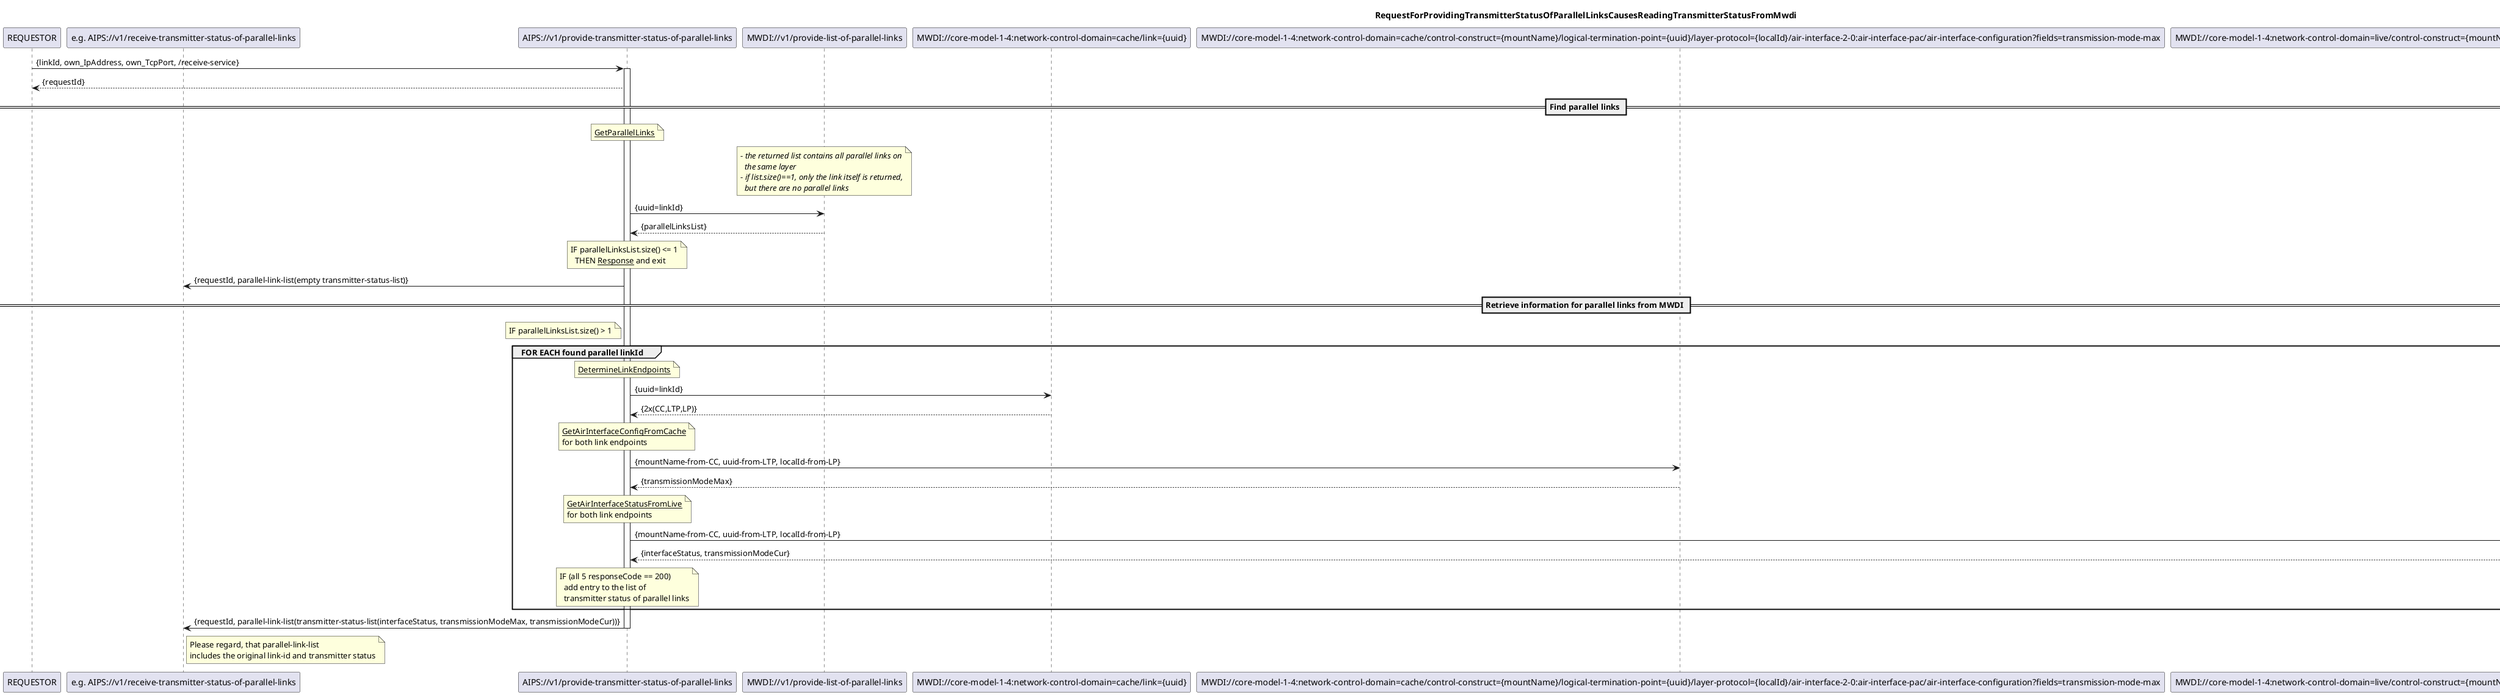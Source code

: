 @startuml 601_provideTransmitterStatusOfParallelLinks
skinparam responseMessageBelowArrow true

title
RequestForProvidingTransmitterStatusOfParallelLinksCausesReadingTransmitterStatusFromMwdi
end title

participant "REQUESTOR" as requestor
participant "e.g. AIPS://v1/receive-transmitter-status-of-parallel-links" as delivery
participant "AIPS://v1/provide-transmitter-status-of-parallel-links" as provideStatus
participant "MWDI://v1/provide-list-of-parallel-links" as mwdiParallelLink
participant "MWDI://core-model-1-4:network-control-domain=cache/link={uuid}" as resolver
participant "MWDI://core-model-1-4:network-control-domain=cache/control-construct={mountName}/logical-termination-point={uuid}/layer-protocol={localId}/air-interface-2-0:air-interface-pac/air-interface-configuration?fields=transmission-mode-max" as mwdiAirIfConfig
participant "MWDI://core-model-1-4:network-control-domain=live/control-construct={mountName}/logical-termination-point={uuid}/layer-protocol={localId}/air-interface-2-0:air-interface-pac/air-interface-status?fields=interface-status;transmission-mode-cur" as mwdiAirIfStatus

requestor -> provideStatus: {linkId, own_IpAddress, own_TcpPort, /receive-service}
activate provideStatus
provideStatus --> requestor: {requestId}

== Find parallel links ==

'get parallel link
note over provideStatus
  <u>GetParallelLinks</u>
end note
note over mwdiParallelLink
  - <i>the returned list contains all parallel links on</i>
    <i>the same layer</i>
  - <i>if list.size()==1, only the link itself is returned,</i>
    <i>but there are no parallel links</i>
end note
provideStatus -> mwdiParallelLink: {uuid=linkId}
mwdiParallelLink --> provideStatus: {parallelLinksList}

'return error if parallel link not found
note over provideStatus
IF parallelLinksList.size() <= 1
  THEN <u>Response</u> and exit
end note
provideStatus -> delivery: {requestId, parallel-link-list(empty transmitter-status-list)}

== Retrieve information for parallel links from MWDI ==

'if parallel links are found: find their address triples
note left provideStatus
IF parallelLinksList.size() > 1
end note

group FOR EACH found parallel linkId
  note over provideStatus
      <u>DetermineLinkEndpoints</u>
  end note
  provideStatus -> resolver: {uuid=linkId}
  resolver --> provideStatus: {2x(CC,LTP,LP)}

  'fetch status/config info for parallel links
  note over provideStatus
    <u>GetAirInterfaceConfigFromCache</u>
    for both link endpoints
  end note
  provideStatus -> mwdiAirIfConfig: {mountName-from-CC, uuid-from-LTP, localId-from-LP}
  mwdiAirIfConfig --> provideStatus: {transmissionModeMax}

  note over provideStatus
    <u>GetAirInterfaceStatusFromLive</u>
    for both link endpoints
  end note
  provideStatus -> mwdiAirIfStatus: {mountName-from-CC, uuid-from-LTP, localId-from-LP}
  mwdiAirIfStatus--> provideStatus: {interfaceStatus, transmissionModeCur}

  note over provideStatus
    IF (all 5 responseCode == 200)
      add entry to the list of 
      transmitter status of parallel links
  end note
end

provideStatus -> delivery: {requestId, parallel-link-list(transmitter-status-list(interfaceStatus, transmissionModeMax, transmissionModeCur))}

note right delivery
Please regard, that parallel-link-list 
includes the original link-id and transmitter status
end note

deactivate provideStatus 
@enduml